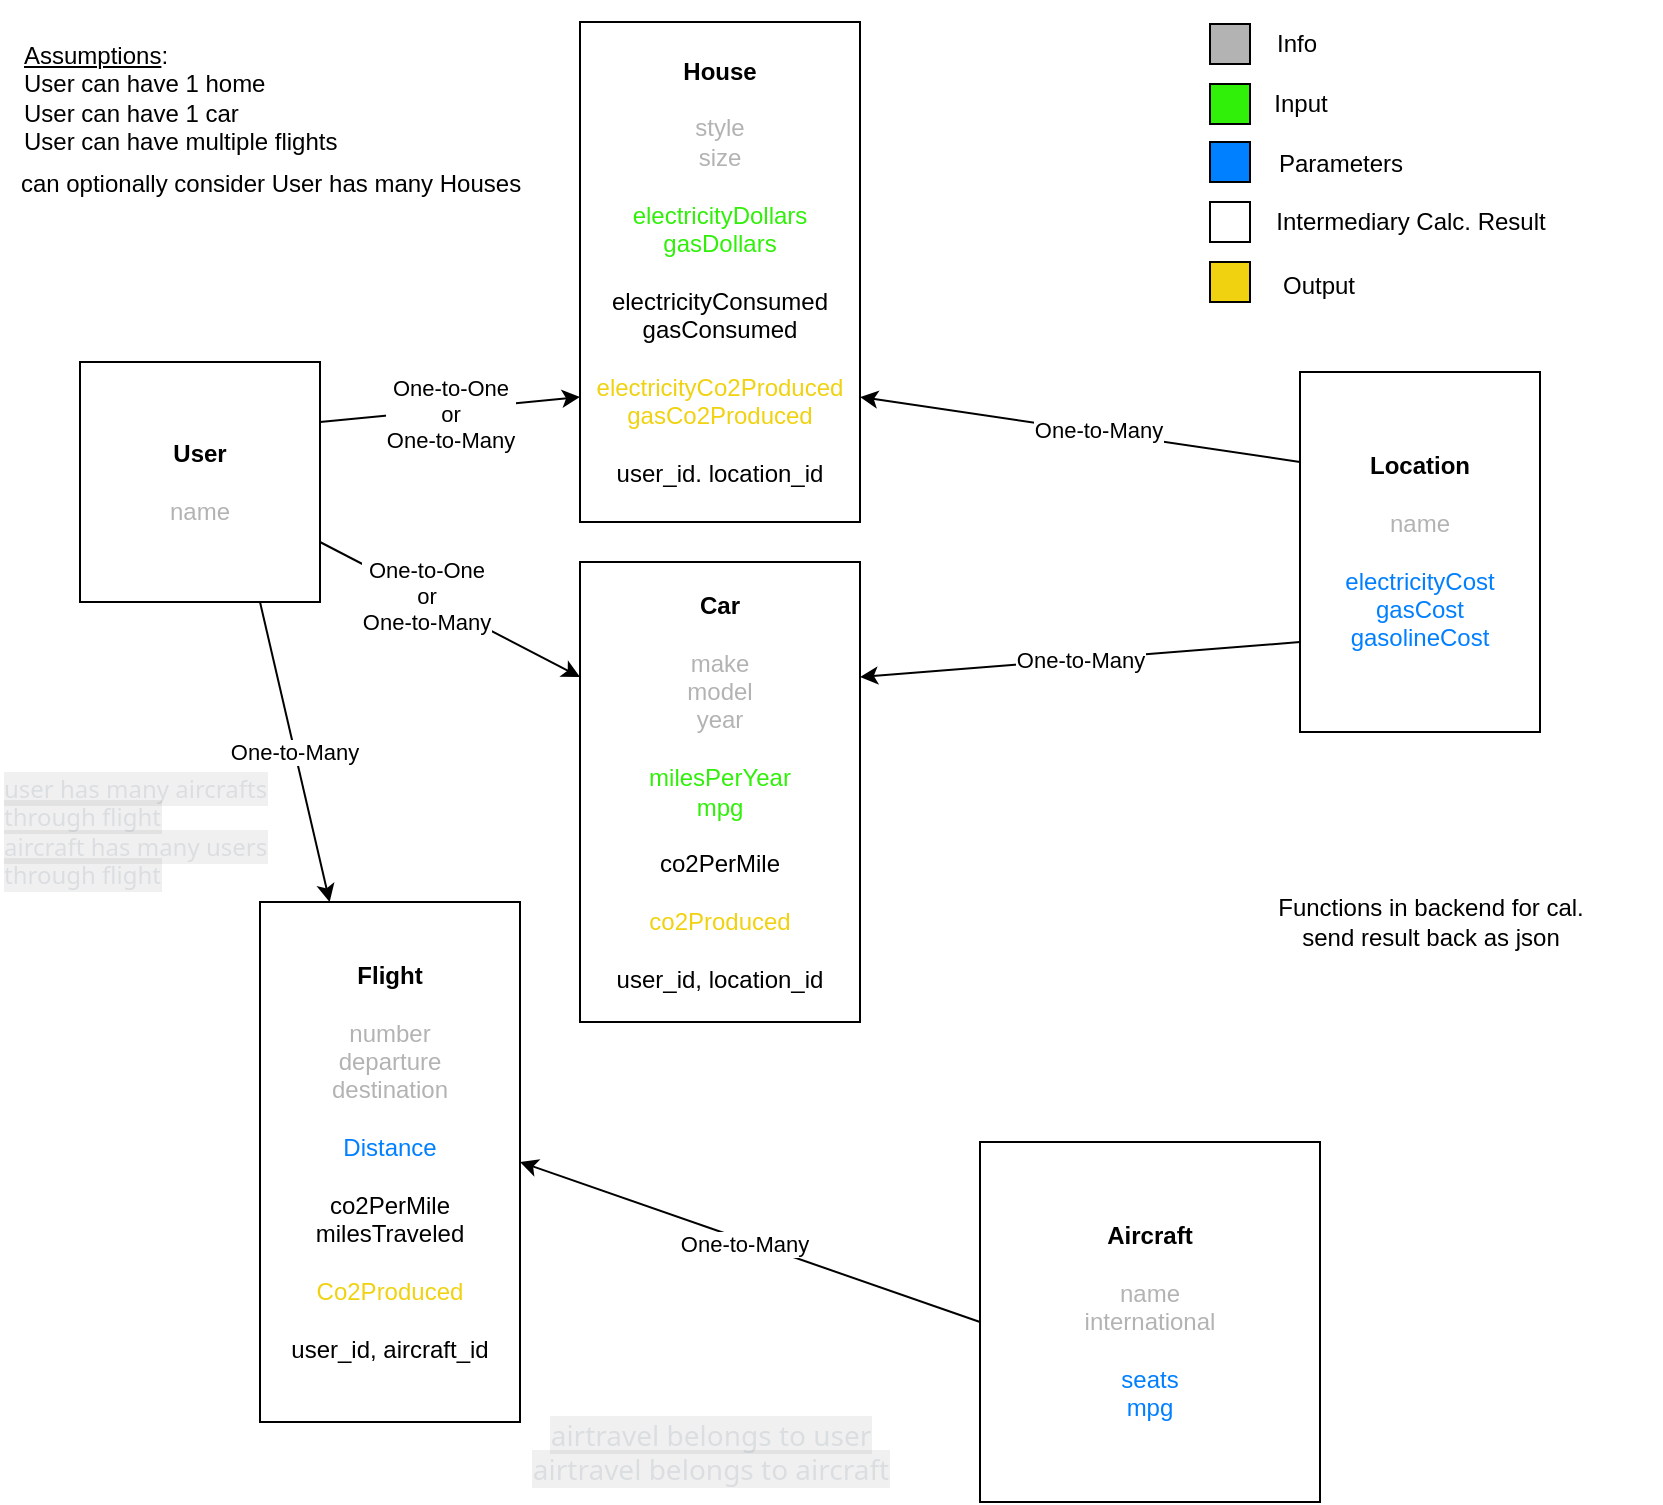 <mxfile>
    <diagram id="IlFX4f9ja2N9C_9pvkQi" name="Page-1">
        <mxGraphModel dx="1006" dy="488" grid="1" gridSize="10" guides="1" tooltips="1" connect="1" arrows="1" fold="1" page="1" pageScale="1" pageWidth="850" pageHeight="1100" math="0" shadow="0">
            <root>
                <mxCell id="0"/>
                <mxCell id="1" parent="0"/>
                <mxCell id="80" value="" style="rounded=0;whiteSpace=wrap;html=1;strokeColor=#FFFFFF;fontColor=#B3B3B3;fillColor=none;" parent="1" vertex="1">
                    <mxGeometry x="600" width="240" height="160" as="geometry"/>
                </mxCell>
                <mxCell id="10" value="One-to-Many" style="edgeStyle=none;html=1;exitX=0.75;exitY=1;exitDx=0;exitDy=0;" parent="1" source="2" target="13" edge="1">
                    <mxGeometry relative="1" as="geometry"/>
                </mxCell>
                <mxCell id="56" style="edgeStyle=none;html=1;exitX=1;exitY=0.25;exitDx=0;exitDy=0;entryX=0;entryY=0.75;entryDx=0;entryDy=0;" parent="1" source="2" target="3" edge="1">
                    <mxGeometry relative="1" as="geometry"/>
                </mxCell>
                <mxCell id="59" value="One-to-One&lt;br&gt;or&lt;br&gt;One-to-Many" style="edgeLabel;html=1;align=center;verticalAlign=middle;resizable=0;points=[];" parent="56" vertex="1" connectable="0">
                    <mxGeometry x="-0.007" y="-2" relative="1" as="geometry">
                        <mxPoint as="offset"/>
                    </mxGeometry>
                </mxCell>
                <mxCell id="60" style="edgeStyle=none;html=1;exitX=1;exitY=0.75;exitDx=0;exitDy=0;entryX=0;entryY=0.25;entryDx=0;entryDy=0;" parent="1" source="2" target="29" edge="1">
                    <mxGeometry relative="1" as="geometry"/>
                </mxCell>
                <mxCell id="82" value="One-to-One&lt;br&gt;or&lt;br&gt;One-to-Many" style="edgeLabel;html=1;align=center;verticalAlign=middle;resizable=0;points=[];" parent="60" vertex="1" connectable="0">
                    <mxGeometry x="-0.194" y="1" relative="1" as="geometry">
                        <mxPoint as="offset"/>
                    </mxGeometry>
                </mxCell>
                <mxCell id="2" value="&lt;b&gt;User&lt;/b&gt;&lt;br&gt;&lt;br&gt;&lt;font color=&quot;#b3b3b3&quot;&gt;name&lt;/font&gt;" style="rounded=0;whiteSpace=wrap;html=1;" parent="1" vertex="1">
                    <mxGeometry x="50" y="180" width="120" height="120" as="geometry"/>
                </mxCell>
                <mxCell id="3" value="&lt;b&gt;House&lt;/b&gt;&lt;br&gt;&lt;br&gt;&lt;font color=&quot;#b3b3b3&quot;&gt;style&lt;br&gt;size&lt;/font&gt;&lt;br&gt;&lt;br&gt;&lt;font color=&quot;#30f00a&quot;&gt;electricityDollars&lt;br&gt;gasDollars&lt;br&gt;&lt;/font&gt;&lt;br&gt;electricityConsumed&lt;br&gt;gasConsumed&lt;br&gt;&lt;br&gt;&lt;font color=&quot;#f0d211&quot;&gt;electricityCo2Produced&lt;br&gt;gasCo2Produced&lt;br&gt;&lt;/font&gt;&lt;br&gt;user_id. location_id" style="rounded=0;whiteSpace=wrap;html=1;" parent="1" vertex="1">
                    <mxGeometry x="300" y="10" width="140" height="250" as="geometry"/>
                </mxCell>
                <mxCell id="8" value="&lt;u&gt;Assumptions&lt;/u&gt;:&lt;br&gt;User can have 1 home&lt;br&gt;User can have 1 car&lt;br&gt;User can have multiple flights" style="text;html=1;align=left;verticalAlign=center;resizable=0;points=[];autosize=1;strokeColor=none;fillColor=none;" parent="1" vertex="1">
                    <mxGeometry x="20" y="6" width="180" height="70" as="geometry"/>
                </mxCell>
                <mxCell id="13" value="&lt;b&gt;Flight&lt;/b&gt;&lt;br&gt;&lt;br&gt;&lt;font color=&quot;#b3b3b3&quot;&gt;number&lt;br&gt;departure&lt;br&gt;destination&lt;/font&gt;&lt;br&gt;&lt;br&gt;&lt;font color=&quot;#007fff&quot;&gt;Distance&lt;/font&gt;&lt;br&gt;&lt;br&gt;co2PerMile&lt;br&gt;milesTraveled&lt;br&gt;&lt;br&gt;&lt;font color=&quot;#f0d211&quot;&gt;Co2Produced&lt;br&gt;&lt;br&gt;&lt;/font&gt;user_id, aircraft_id&lt;font color=&quot;#f0d211&quot;&gt;&lt;br&gt;&lt;/font&gt;" style="rounded=0;whiteSpace=wrap;html=1;" parent="1" vertex="1">
                    <mxGeometry x="140" y="450" width="130" height="260" as="geometry"/>
                </mxCell>
                <mxCell id="14" value="Functions in backend for cal.&lt;br&gt;send result back as json&lt;br&gt;" style="text;html=1;align=center;verticalAlign=middle;resizable=0;points=[];autosize=1;strokeColor=none;fillColor=none;" parent="1" vertex="1">
                    <mxGeometry x="635" y="440" width="180" height="40" as="geometry"/>
                </mxCell>
                <mxCell id="22" value="Info" style="text;html=1;align=center;verticalAlign=middle;resizable=0;points=[];autosize=1;strokeColor=none;fillColor=none;" parent="1" vertex="1">
                    <mxGeometry x="355" y="410" width="40" height="30" as="geometry"/>
                </mxCell>
                <mxCell id="29" value="&lt;b&gt;Car&lt;/b&gt;&lt;br&gt;&lt;br&gt;&lt;font color=&quot;#b3b3b3&quot;&gt;make&lt;br&gt;model&lt;br&gt;year&lt;/font&gt;&lt;br&gt;&lt;br&gt;&lt;font color=&quot;#30f00a&quot;&gt;milesPerYear&lt;br&gt;mpg&lt;/font&gt;&lt;br&gt;&lt;br&gt;co2PerMile&lt;br&gt;&lt;br&gt;&lt;font color=&quot;#f0d211&quot;&gt;co2Produced&lt;/font&gt;&lt;br&gt;&lt;br&gt;user_id, location_id" style="rounded=0;whiteSpace=wrap;html=1;" parent="1" vertex="1">
                    <mxGeometry x="300" y="280" width="140" height="230" as="geometry"/>
                </mxCell>
                <mxCell id="64" style="edgeStyle=none;html=1;exitX=0;exitY=0.25;exitDx=0;exitDy=0;entryX=1;entryY=0.75;entryDx=0;entryDy=0;" parent="1" source="40" target="3" edge="1">
                    <mxGeometry relative="1" as="geometry"/>
                </mxCell>
                <mxCell id="65" value="One-to-Many" style="edgeLabel;html=1;align=center;verticalAlign=middle;resizable=0;points=[];" parent="64" vertex="1" connectable="0">
                    <mxGeometry x="-0.08" y="-1" relative="1" as="geometry">
                        <mxPoint as="offset"/>
                    </mxGeometry>
                </mxCell>
                <mxCell id="66" value="One-to-Many" style="edgeStyle=none;html=1;exitX=0;exitY=0.75;exitDx=0;exitDy=0;entryX=1;entryY=0.25;entryDx=0;entryDy=0;" parent="1" source="40" target="29" edge="1">
                    <mxGeometry relative="1" as="geometry"/>
                </mxCell>
                <mxCell id="40" value="&lt;b&gt;Location&lt;/b&gt;&lt;br&gt;&lt;br&gt;&lt;font color=&quot;#b3b3b3&quot;&gt;name&lt;/font&gt;&lt;br&gt;&lt;br&gt;&lt;font color=&quot;#007fff&quot;&gt;electricityCost&lt;br&gt;gasCost&lt;br&gt;gasolineCost&lt;/font&gt;" style="rounded=0;whiteSpace=wrap;html=1;" parent="1" vertex="1">
                    <mxGeometry x="660" y="185" width="120" height="180" as="geometry"/>
                </mxCell>
                <mxCell id="51" style="edgeStyle=none;html=1;exitX=0;exitY=0.5;exitDx=0;exitDy=0;entryX=1;entryY=0.5;entryDx=0;entryDy=0;" parent="1" source="48" target="13" edge="1">
                    <mxGeometry relative="1" as="geometry"/>
                </mxCell>
                <mxCell id="52" value="One-to-Many" style="edgeLabel;html=1;align=center;verticalAlign=middle;resizable=0;points=[];" parent="51" vertex="1" connectable="0">
                    <mxGeometry x="0.024" y="2" relative="1" as="geometry">
                        <mxPoint as="offset"/>
                    </mxGeometry>
                </mxCell>
                <mxCell id="48" value="&lt;b&gt;Aircraft&lt;/b&gt;&lt;br&gt;&lt;br&gt;&lt;font color=&quot;#b3b3b3&quot;&gt;name&lt;br&gt;international&lt;/font&gt;&lt;br&gt;&lt;br&gt;&lt;font color=&quot;#007fff&quot;&gt;seats&lt;br&gt;mpg&lt;/font&gt;" style="whiteSpace=wrap;html=1;" parent="1" vertex="1">
                    <mxGeometry x="500" y="570" width="170" height="180" as="geometry"/>
                </mxCell>
                <mxCell id="49" value="Parameters" style="text;html=1;align=center;verticalAlign=middle;resizable=0;points=[];autosize=1;strokeColor=none;fillColor=none;" parent="1" vertex="1">
                    <mxGeometry x="635" y="66" width="90" height="30" as="geometry"/>
                </mxCell>
                <mxCell id="50" value="Info" style="text;html=1;align=center;verticalAlign=middle;resizable=0;points=[];autosize=1;strokeColor=none;fillColor=none;" parent="1" vertex="1">
                    <mxGeometry x="638" y="6" width="40" height="30" as="geometry"/>
                </mxCell>
                <mxCell id="54" value="&lt;span style=&quot;color: oklab(0.899 -0.002 -0.005); font-family: &amp;quot;gg sans&amp;quot;, &amp;quot;Noto Sans&amp;quot;, &amp;quot;Helvetica Neue&amp;quot;, Helvetica, Arial, sans-serif, &amp;quot;Apple Symbols&amp;quot;; font-style: normal; font-variant-ligatures: normal; font-variant-caps: normal; font-weight: 400; letter-spacing: normal; orphans: 2; text-align: left; text-indent: 0px; text-transform: none; widows: 2; word-spacing: 0px; -webkit-text-stroke-width: 0px; background-color: oklab(0.085 0.0 0.0 / 0.06); text-decoration-thickness: initial; text-decoration-style: initial; text-decoration-color: initial; float: none; display: inline !important;&quot;&gt;&lt;font style=&quot;font-size: 12px;&quot;&gt;user has many aircrafts through flight&lt;br&gt;aircraft has many users through flight&lt;/font&gt;&lt;/span&gt;" style="text;whiteSpace=wrap;html=1;" parent="1" vertex="1">
                    <mxGeometry x="10" y="380" width="140" height="60" as="geometry"/>
                </mxCell>
                <mxCell id="55" value="&lt;span style=&quot;color: oklab(0.899 -0.002 -0.005); font-family: &amp;quot;gg sans&amp;quot;, &amp;quot;Noto Sans&amp;quot;, &amp;quot;Helvetica Neue&amp;quot;, Helvetica, Arial, sans-serif, &amp;quot;Apple Symbols&amp;quot;; text-align: left; background-color: oklab(0.085 0.0 0.0 / 0.06);&quot;&gt;&lt;font style=&quot;font-size: 14px;&quot;&gt;airtravel belongs to user&lt;br/&gt;airtravel belongs to aircraft&lt;/font&gt;&lt;/span&gt;" style="text;html=1;align=center;verticalAlign=middle;resizable=0;points=[];autosize=1;strokeColor=none;fillColor=none;fontSize=14;" parent="1" vertex="1">
                    <mxGeometry x="270" y="700" width="190" height="50" as="geometry"/>
                </mxCell>
                <mxCell id="58" value="can optionally consider User has many Houses" style="text;html=1;align=center;verticalAlign=middle;resizable=0;points=[];autosize=1;strokeColor=none;fillColor=none;" parent="1" vertex="1">
                    <mxGeometry x="10" y="76" width="270" height="30" as="geometry"/>
                </mxCell>
                <mxCell id="70" value="Intermediary Calc. Result" style="text;html=1;align=center;verticalAlign=middle;resizable=0;points=[];autosize=1;strokeColor=none;fillColor=none;" parent="1" vertex="1">
                    <mxGeometry x="635" y="95" width="160" height="30" as="geometry"/>
                </mxCell>
                <mxCell id="72" value="Input" style="text;html=1;align=center;verticalAlign=middle;resizable=0;points=[];autosize=1;strokeColor=none;fillColor=none;" parent="1" vertex="1">
                    <mxGeometry x="635" y="36" width="50" height="30" as="geometry"/>
                </mxCell>
                <mxCell id="73" value="Output" style="text;html=1;align=center;verticalAlign=middle;resizable=0;points=[];autosize=1;strokeColor=none;fillColor=none;" parent="1" vertex="1">
                    <mxGeometry x="639" y="127" width="60" height="30" as="geometry"/>
                </mxCell>
                <mxCell id="74" value="" style="whiteSpace=wrap;html=1;aspect=fixed;strokeColor=#000000;fontColor=#B3B3B3;fillColor=#B3B3B3;" parent="1" vertex="1">
                    <mxGeometry x="615" y="11" width="20" height="20" as="geometry"/>
                </mxCell>
                <mxCell id="76" value="" style="whiteSpace=wrap;html=1;aspect=fixed;strokeColor=#000000;fontColor=#B3B3B3;fillColor=#30F00A;" parent="1" vertex="1">
                    <mxGeometry x="615" y="41" width="20" height="20" as="geometry"/>
                </mxCell>
                <mxCell id="77" value="" style="whiteSpace=wrap;html=1;aspect=fixed;strokeColor=#000000;fontColor=#B3B3B3;fillColor=#007FFF;" parent="1" vertex="1">
                    <mxGeometry x="615" y="70" width="20" height="20" as="geometry"/>
                </mxCell>
                <mxCell id="78" value="" style="whiteSpace=wrap;html=1;aspect=fixed;strokeColor=#000000;fontColor=#B3B3B3;fillColor=#FFFFFF;" parent="1" vertex="1">
                    <mxGeometry x="615" y="100" width="20" height="20" as="geometry"/>
                </mxCell>
                <mxCell id="79" value="" style="whiteSpace=wrap;html=1;aspect=fixed;strokeColor=#000000;fontColor=#B3B3B3;fillColor=#F0D211;" parent="1" vertex="1">
                    <mxGeometry x="615" y="130" width="20" height="20" as="geometry"/>
                </mxCell>
                <mxCell id="81" value="&lt;b&gt;&lt;font color=&quot;#ffffff&quot;&gt;LEGEND&lt;/font&gt;&lt;/b&gt;" style="text;html=1;align=center;verticalAlign=middle;resizable=0;points=[];autosize=1;strokeColor=none;fillColor=none;fontColor=#B3B3B3;" parent="1" vertex="1">
                    <mxGeometry x="699" y="6" width="70" height="30" as="geometry"/>
                </mxCell>
            </root>
        </mxGraphModel>
    </diagram>
</mxfile>